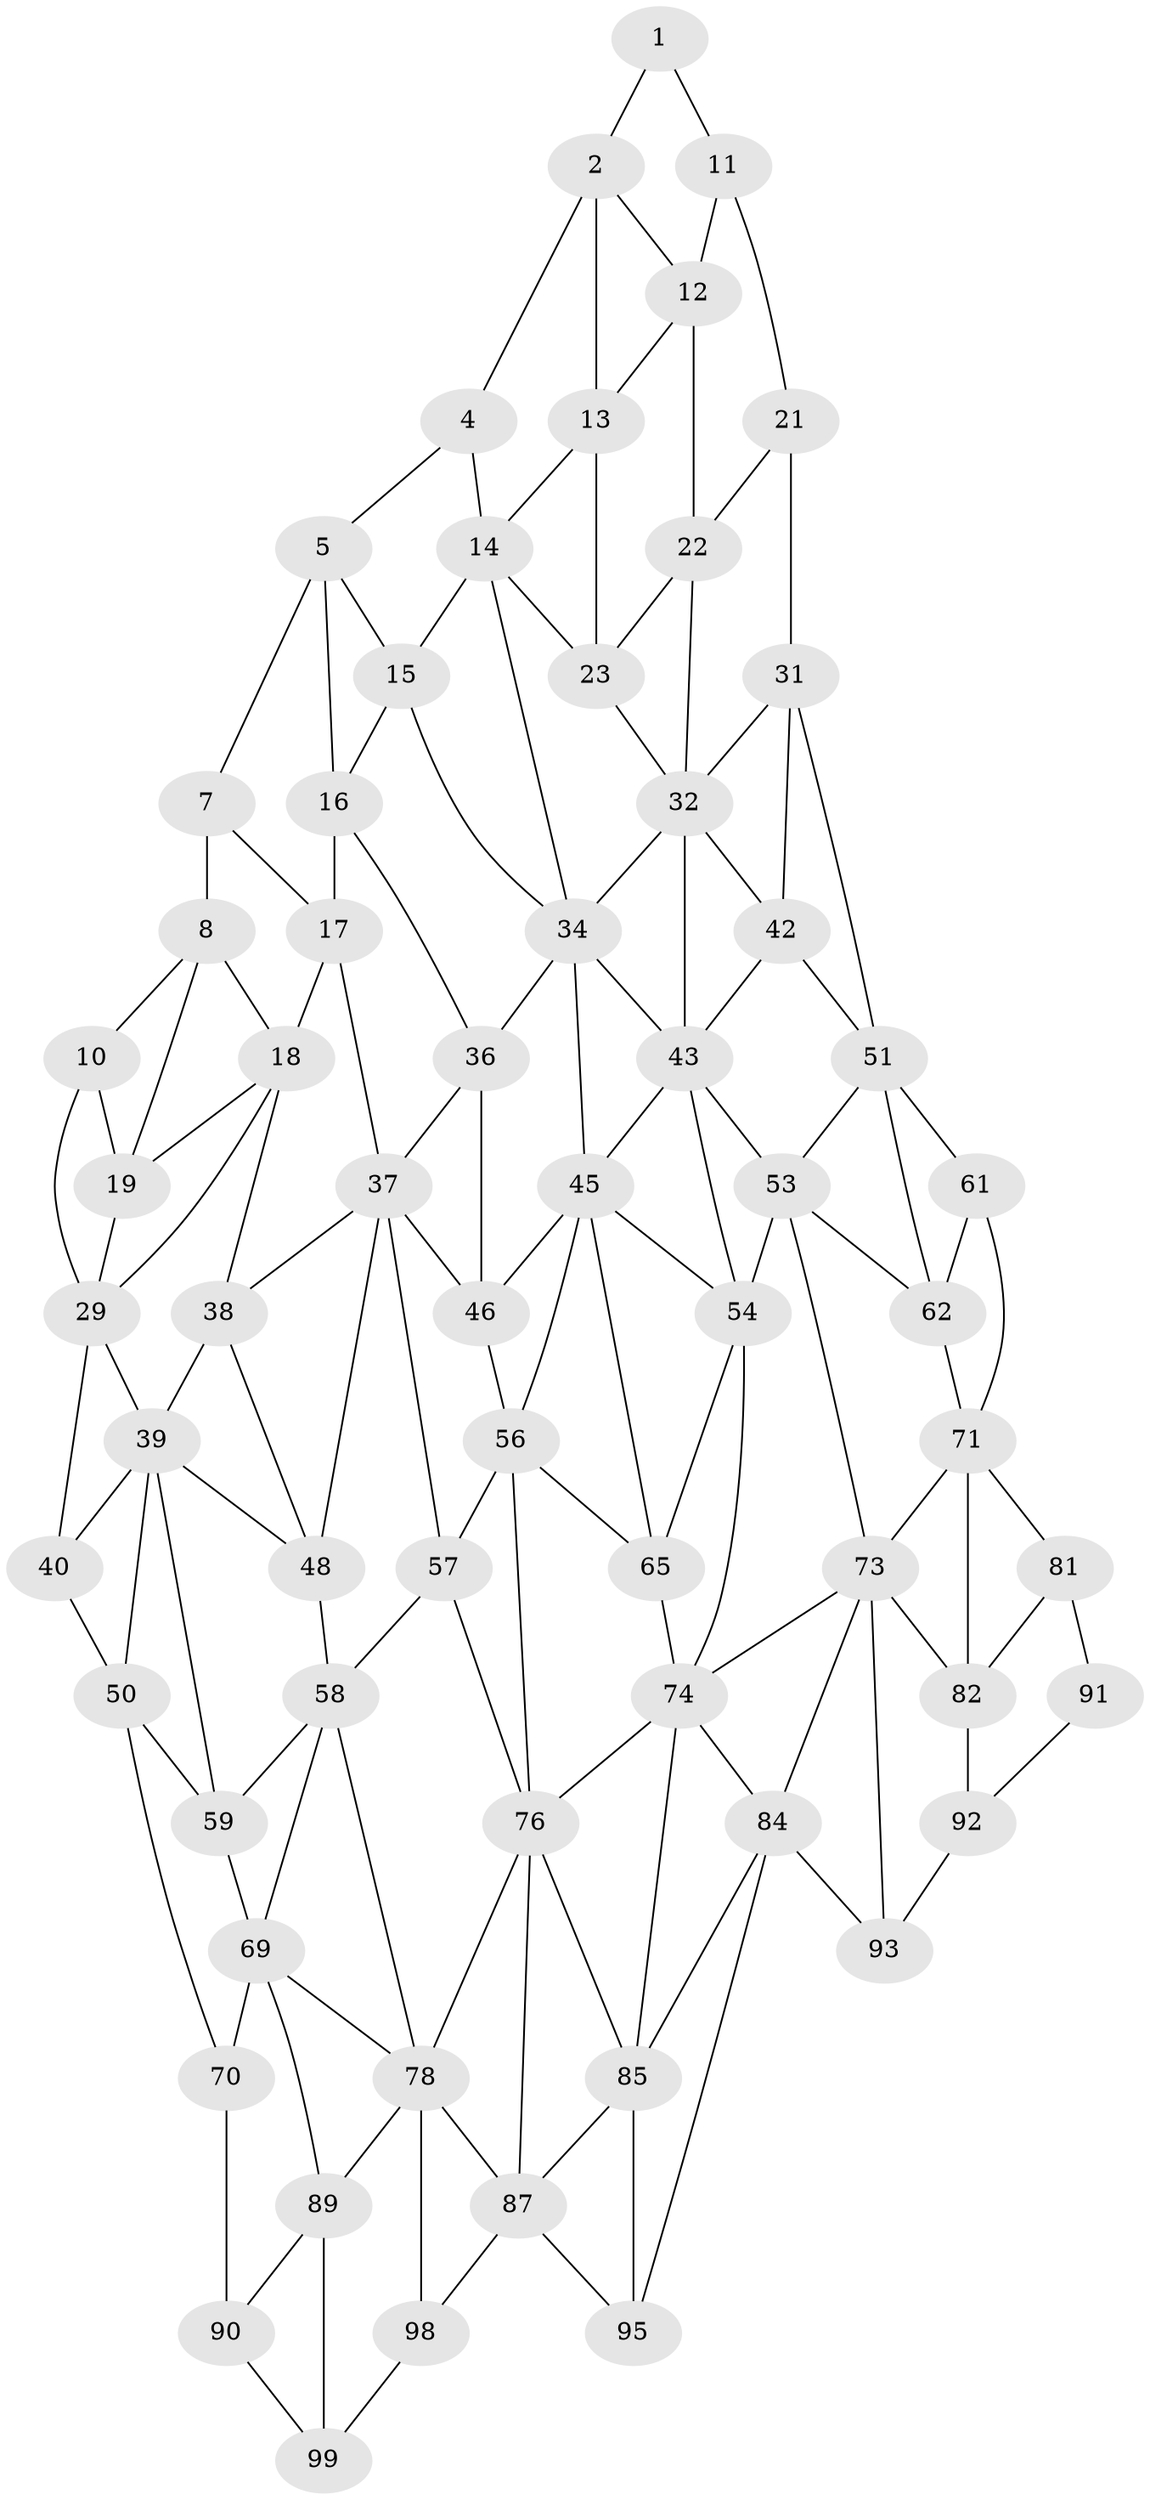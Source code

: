 // original degree distribution, {2: 0.04, 3: 0.32, 4: 0.64}
// Generated by graph-tools (version 1.1) at 2025/38/02/21/25 10:38:57]
// undirected, 64 vertices, 135 edges
graph export_dot {
graph [start="1"]
  node [color=gray90,style=filled];
  1;
  2 [super="+3"];
  4;
  5 [super="+6"];
  7;
  8 [super="+9"];
  10 [super="+20"];
  11;
  12;
  13;
  14 [super="+24"];
  15 [super="+25"];
  16 [super="+26"];
  17 [super="+27"];
  18 [super="+28"];
  19;
  21;
  22;
  23;
  29 [super="+30"];
  31 [super="+41"];
  32 [super="+33"];
  34 [super="+35"];
  36;
  37 [super="+47"];
  38;
  39 [super="+49"];
  40;
  42;
  43 [super="+44"];
  45 [super="+55"];
  46;
  48;
  50 [super="+60"];
  51 [super="+52"];
  53 [super="+63"];
  54 [super="+64"];
  56 [super="+66"];
  57 [super="+67"];
  58 [super="+68"];
  59;
  61;
  62;
  65;
  69 [super="+79"];
  70 [super="+80"];
  71 [super="+72"];
  73 [super="+83"];
  74 [super="+75"];
  76 [super="+77"];
  78 [super="+88"];
  81;
  82;
  84 [super="+94"];
  85 [super="+86"];
  87 [super="+97"];
  89;
  90;
  91;
  92;
  93;
  95 [super="+96"];
  98;
  99 [super="+100"];
  1 -- 11;
  1 -- 2;
  2 -- 12;
  2 -- 4;
  2 -- 13;
  4 -- 14;
  4 -- 5;
  5 -- 15;
  5 -- 16;
  5 -- 7;
  7 -- 17;
  7 -- 8;
  8 -- 18;
  8 -- 10;
  8 -- 19;
  10 -- 19;
  10 -- 29;
  11 -- 21;
  11 -- 12;
  12 -- 22;
  12 -- 13;
  13 -- 23;
  13 -- 14;
  14 -- 15 [weight=2];
  14 -- 34;
  14 -- 23;
  15 -- 16 [weight=2];
  15 -- 34;
  16 -- 17 [weight=2];
  16 -- 36;
  17 -- 18 [weight=2];
  17 -- 37;
  18 -- 19;
  18 -- 29;
  18 -- 38;
  19 -- 29;
  21 -- 31;
  21 -- 22;
  22 -- 32;
  22 -- 23;
  23 -- 32;
  29 -- 39;
  29 -- 40;
  31 -- 32;
  31 -- 42;
  31 -- 51;
  32 -- 42;
  32 -- 34;
  32 -- 43;
  34 -- 43;
  34 -- 36;
  34 -- 45;
  36 -- 46;
  36 -- 37;
  37 -- 38;
  37 -- 48;
  37 -- 57;
  37 -- 46;
  38 -- 48;
  38 -- 39;
  39 -- 40;
  39 -- 48;
  39 -- 50;
  39 -- 59;
  40 -- 50;
  42 -- 43;
  42 -- 51;
  43 -- 53;
  43 -- 45;
  43 -- 54;
  45 -- 46;
  45 -- 56;
  45 -- 65;
  45 -- 54;
  46 -- 56;
  48 -- 58;
  50 -- 59;
  50 -- 70;
  51 -- 61;
  51 -- 53;
  51 -- 62;
  53 -- 54 [weight=2];
  53 -- 73;
  53 -- 62;
  54 -- 65;
  54 -- 74;
  56 -- 57 [weight=2];
  56 -- 65;
  56 -- 76;
  57 -- 58 [weight=2];
  57 -- 76;
  58 -- 59;
  58 -- 69;
  58 -- 78;
  59 -- 69;
  61 -- 71;
  61 -- 62;
  62 -- 71;
  65 -- 74;
  69 -- 70 [weight=2];
  69 -- 89;
  69 -- 78;
  70 -- 90;
  71 -- 81;
  71 -- 73;
  71 -- 82;
  73 -- 74;
  73 -- 82;
  73 -- 84;
  73 -- 93;
  74 -- 84;
  74 -- 76;
  74 -- 85;
  76 -- 78;
  76 -- 87;
  76 -- 85;
  78 -- 89;
  78 -- 98;
  78 -- 87;
  81 -- 91;
  81 -- 82;
  82 -- 92;
  84 -- 85;
  84 -- 93;
  84 -- 95;
  85 -- 95 [weight=2];
  85 -- 87;
  87 -- 98;
  87 -- 95;
  89 -- 99;
  89 -- 90;
  90 -- 99;
  91 -- 92;
  92 -- 93;
  98 -- 99;
}
